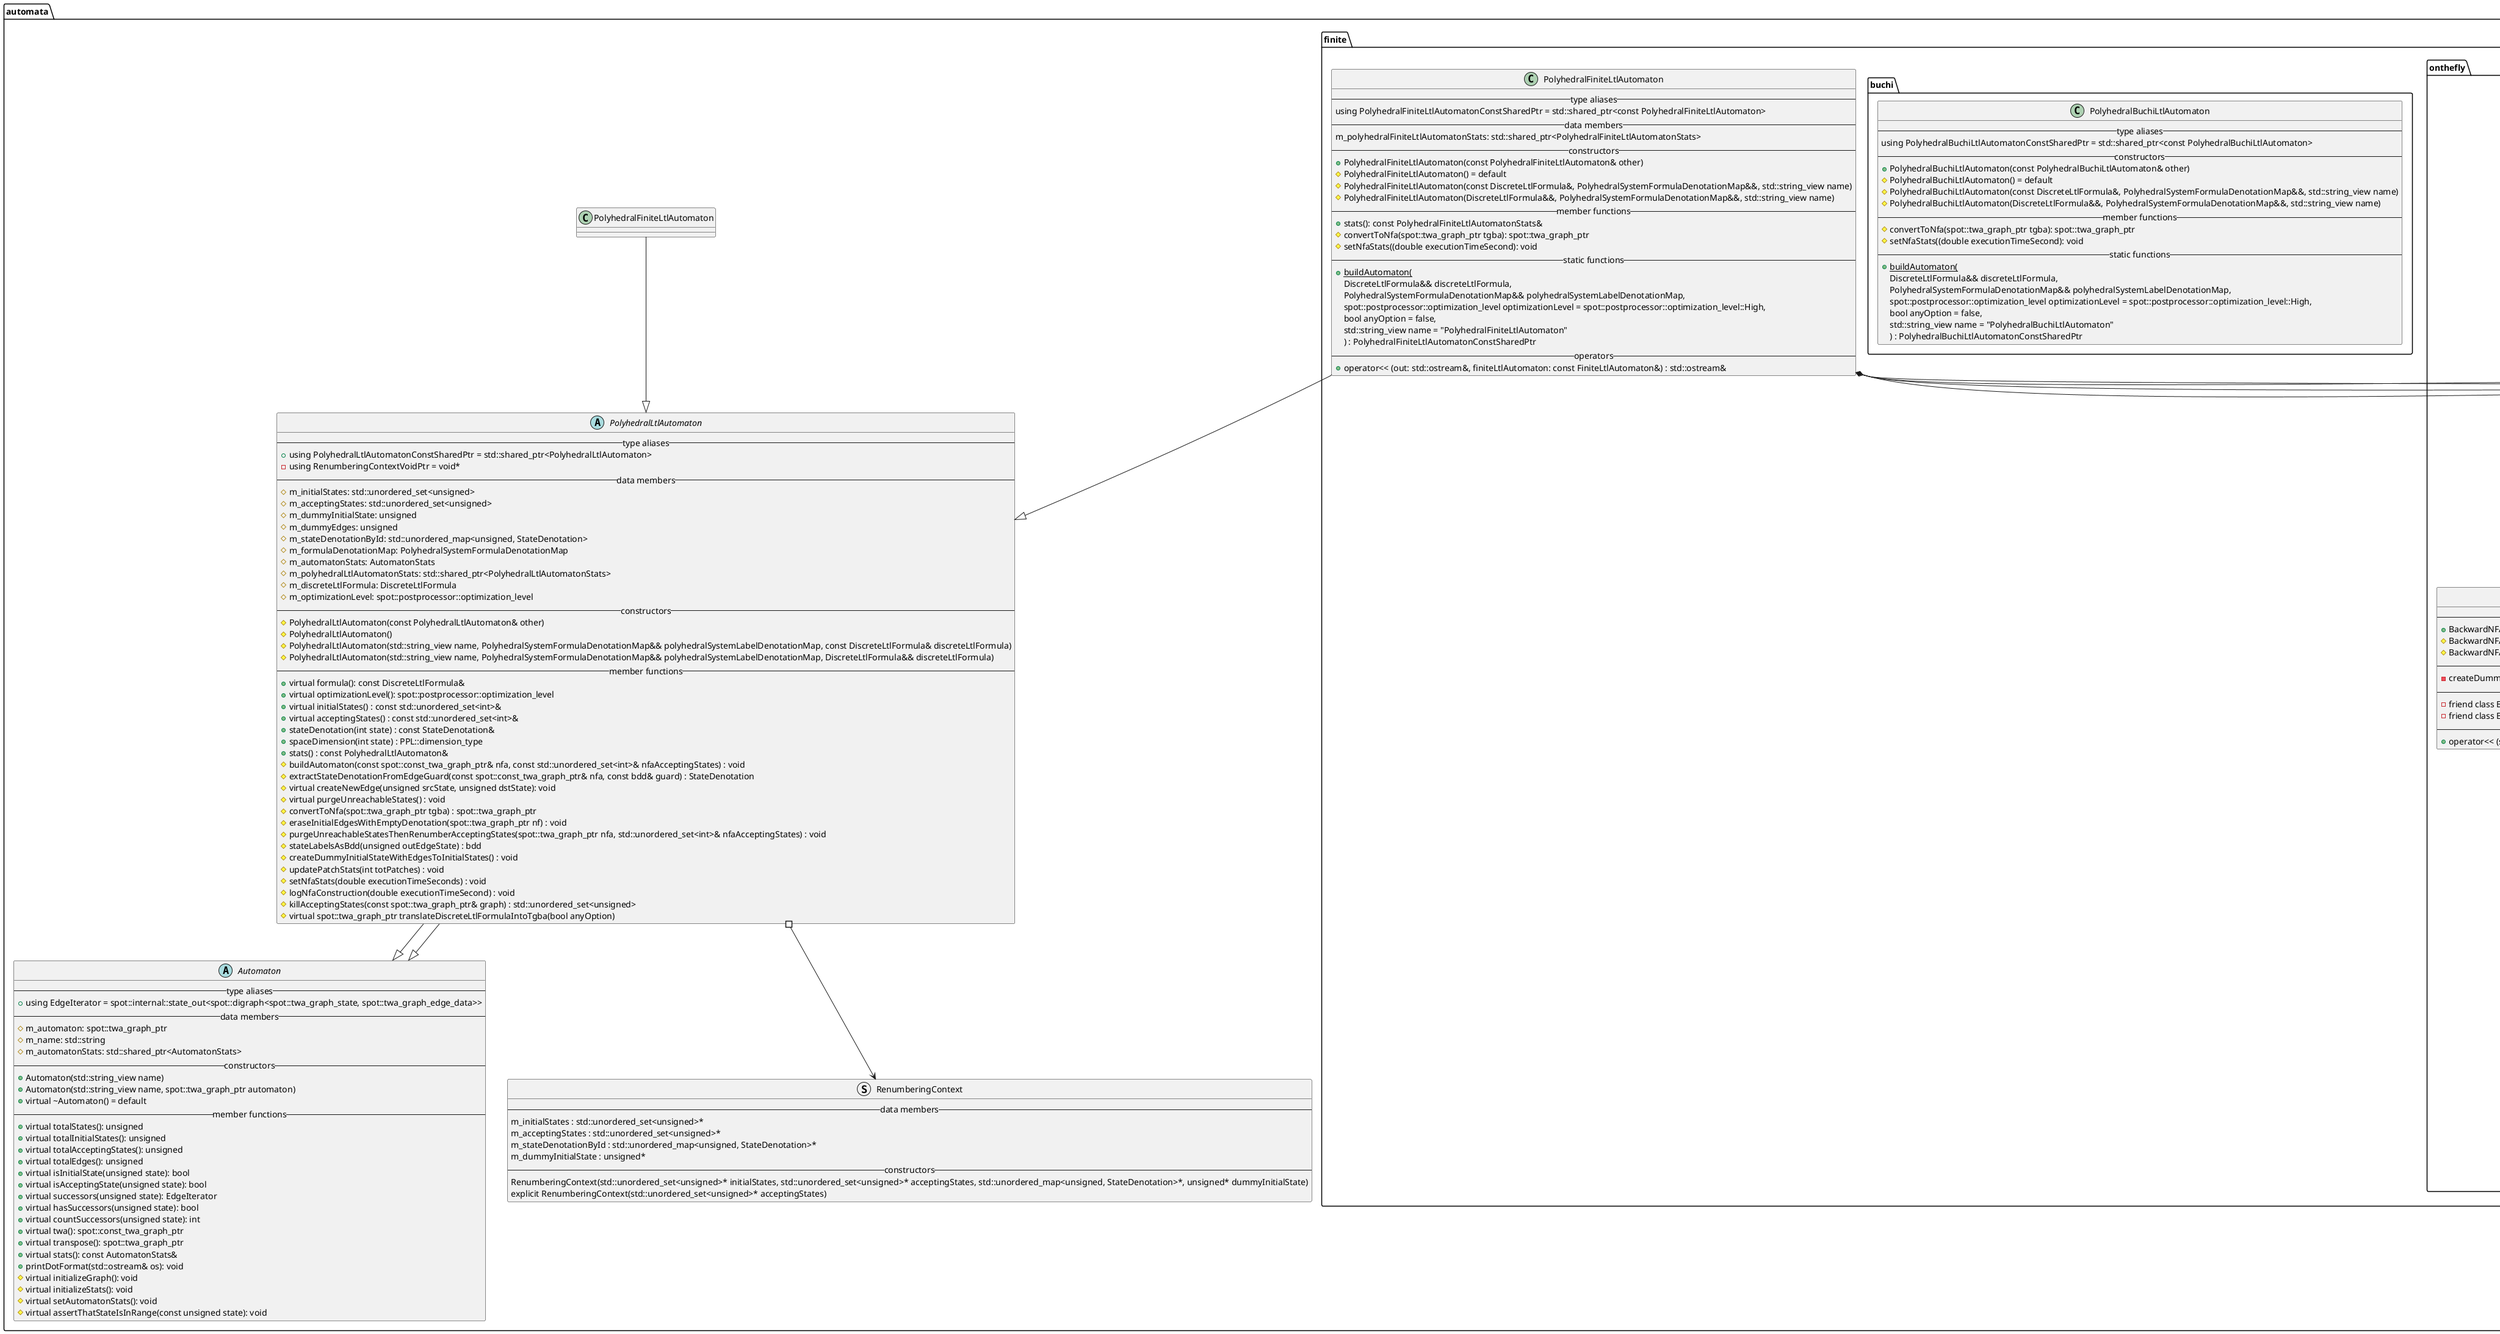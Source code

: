 @startuml

package automata {
    class twa_graph_ptr << spot >> {}
    class formula << spot >> {}

    abstract Automaton {
        --type aliases--
        +using EdgeIterator = spot::internal::state_out<spot::digraph<spot::twa_graph_state, spot::twa_graph_edge_data>>
        --data members--
        #m_automaton: spot::twa_graph_ptr
        #m_name: std::string
        #m_automatonStats: std::shared_ptr<AutomatonStats>
        --constructors--
        +Automaton(std::string_view name)
        +Automaton(std::string_view name, spot::twa_graph_ptr automaton)
        +virtual ~Automaton() = default
        --member functions--
        +virtual totalStates(): unsigned
        +virtual totalInitialStates(): unsigned
        +virtual totalAcceptingStates(): unsigned
        +virtual totalEdges(): unsigned
        +virtual isInitialState(unsigned state): bool
        +virtual isAcceptingState(unsigned state): bool
        +virtual successors(unsigned state): EdgeIterator
        +virtual hasSuccessors(unsigned state): bool
        +virtual countSuccessors(unsigned state): int
        +virtual twa(): spot::const_twa_graph_ptr
        +virtual transpose(): spot::twa_graph_ptr
        +virtual stats(): const AutomatonStats&
        +printDotFormat(std::ostream& os): void
        #virtual initializeGraph(): void
        #virtual initializeStats(): void
        #virtual setAutomatonStats(): void
        #virtual assertThatStateIsInRange(const unsigned state): void
    }

    abstract PolyhedralLtlAutomaton
    {
        --type aliases--
        +using PolyhedralLtlAutomatonConstSharedPtr = std::shared_ptr<PolyhedralLtlAutomaton>
        -using RenumberingContextVoidPtr = void*
        --data members--
        #m_initialStates: std::unordered_set<unsigned>
        #m_acceptingStates: std::unordered_set<unsigned>
        #m_dummyInitialState: unsigned
        #m_dummyEdges: unsigned
        #m_stateDenotationById: std::unordered_map<unsigned, StateDenotation>
        #m_formulaDenotationMap: PolyhedralSystemFormulaDenotationMap
        #m_automatonStats: AutomatonStats
        #m_polyhedralLtlAutomatonStats: std::shared_ptr<PolyhedralLtlAutomatonStats>
        #m_discreteLtlFormula: DiscreteLtlFormula
        #m_optimizationLevel: spot::postprocessor::optimization_level
        --constructors--
        #PolyhedralLtlAutomaton(const PolyhedralLtlAutomaton& other)
        #PolyhedralLtlAutomaton()
        #PolyhedralLtlAutomaton(std::string_view name, PolyhedralSystemFormulaDenotationMap&& polyhedralSystemLabelDenotationMap, const DiscreteLtlFormula& discreteLtlFormula)
        #PolyhedralLtlAutomaton(std::string_view name, PolyhedralSystemFormulaDenotationMap&& polyhedralSystemLabelDenotationMap, DiscreteLtlFormula&& discreteLtlFormula)
        --member functions--
        +virtual formula(): const DiscreteLtlFormula&
        +virtual optimizationLevel(): spot::postprocessor::optimization_level
        +virtual initialStates() : const std::unordered_set<int>&
        +virtual acceptingStates() : const std::unordered_set<int>&
        +stateDenotation(int state) : const StateDenotation&
        +spaceDimension(int state) : PPL::dimension_type
        +stats() : const PolyhedralLtlAutomaton&
        #buildAutomaton(const spot::const_twa_graph_ptr& nfa, const std::unordered_set<int>& nfaAcceptingStates) : void
        #extractStateDenotationFromEdgeGuard(const spot::const_twa_graph_ptr& nfa, const bdd& guard) : StateDenotation
        #virtual createNewEdge(unsigned srcState, unsigned dstState): void
        #virtual purgeUnreachableStates() : void
        #convertToNfa(spot::twa_graph_ptr tgba) : spot::twa_graph_ptr
        #eraseInitialEdgesWithEmptyDenotation(spot::twa_graph_ptr nf) : void
        #purgeUnreachableStatesThenRenumberAcceptingStates(spot::twa_graph_ptr nfa, std::unordered_set<int>& nfaAcceptingStates) : void
        #stateLabelsAsBdd(unsigned outEdgeState) : bdd
        #createDummyInitialStateWithEdgesToInitialStates() : void
        #updatePatchStats(int totPatches) : void
        #setNfaStats(double executionTimeSeconds) : void
        #logNfaConstruction(double executionTimeSecond) : void
        #killAcceptingStates(const spot::twa_graph_ptr& graph) : std::unordered_set<unsigned>
        #virtual spot::twa_graph_ptr translateDiscreteLtlFormulaIntoTgba(bool anyOption)
    }

    PolyhedralLtlAutomaton --|> Automaton
    PolyhedralFiniteLtlAutomaton --|> PolyhedralLtlAutomaton

    class PolyhedralSystemFormulaDenotationMap
    {
        --type aliases--
        -using FormulaToString = std::string;
        -using FormulaId = size_t;
        --data members--
        -m_polyhedralSystem : PolyhedralSystemConstSharedPtr
        -m_powersetByFormula : std::unordered_map<FormulaId, std::tuple<PowersetConstSharedPtr, FormulaToString>>
        --constructors--
        +PolyhedralSystemFormulaDenotationMap(PolyhedralSystemConstSharedPtr polyhedralSystem)
        +PolyhedralSystemFormulaDenotationMap(PolyhedralSystemFormulaDenotationMap&& other)
        +PolyhedralSystemFormulaDenotationMap(const PolyhedralSystemFormulaDenotationMap& other) = default
        -PolyhedralSystemFormulaDenotationMap() = default
        --member functions--
        +getPolyhedralSystem() : const PolyhedralSystem&
        +getOrComputeDenotation(const spot::formula& formula) : PowersetConstSharedPtr
        +containsDenotation(const spot::formula& formula) : bool
        -computeFormulaDenotation(const spot::formula& formula) : PowersetConstSharedPtr
        -getAtomInterpretation(const spot::formula& formula) : const AtomInterpretation*
        -void saveFormulaDenotation(const spot::formula& formula, PowersetConstSharedPtr denotation) : void
        --friends--
        friend class PolyhedralLtlAutomaton
        --operators--
        +operator<< (std::ostream& out, PolyhedralSystemFormulaDenotationMap& polyhedralSystemFormulaDenotationMap) : std::ostream&
    }

    class StateDenotation
    {
        --data members--
        -m_formula : spot::formula
        -m_denotation : PowersetConstSharedPtr
        -m_isSing : bool
        --constructors--
        +StateDenotation(spot::formula&& formula, PowersetConstSharedPtr denotation, const bool isSing = false)
        +StateDenotation(StateDenotation&& other)
        +StateDenotation(const StateDenotation& other)
        --member functions--
        +formula() : const spot::formula&
        +labels() : const spot::atomic_prop_set&
        +denotation() : PowersetConstSharedPtr
        +totalPatches() : int
        +isSingular() : bool
        +isUniverse() : bool
        +isEmpty() : bool
        +toString(const PolyhedralSystemSymbolTable& symbolTable) : std::string
        +print(std::ostream& ostream, const PolyhedralSystemSymbolTable& symbolTable) : void
    }

    struct RenumberingContext
    {
        --data members--
        m_initialStates : std::unordered_set<unsigned>*
        m_acceptingStates : std::unordered_set<unsigned>*
        m_stateDenotationById : std::unordered_map<unsigned, StateDenotation>*
        m_dummyInitialState : unsigned*
        --constructors--
        RenumberingContext(std::unordered_set<unsigned>* initialStates, std::unordered_set<unsigned>* acceptingStates, std::unordered_map<unsigned, StateDenotation>*, unsigned* dummyInitialState)
        explicit RenumberingContext(std::unordered_set<unsigned>* acceptingStates)
    }

    package finite
    {
        class PolyhedralFiniteLtlAutomaton
        {
            --type aliases--
            using PolyhedralFiniteLtlAutomatonConstSharedPtr = std::shared_ptr<const PolyhedralFiniteLtlAutomaton>
            --data members--
            m_polyhedralFiniteLtlAutomatonStats: std::shared_ptr<PolyhedralFiniteLtlAutomatonStats>
            -- constructors --
            +PolyhedralFiniteLtlAutomaton(const PolyhedralFiniteLtlAutomaton& other)
            #PolyhedralFiniteLtlAutomaton() = default
            #PolyhedralFiniteLtlAutomaton(const DiscreteLtlFormula&, PolyhedralSystemFormulaDenotationMap&&, std::string_view name)
            #PolyhedralFiniteLtlAutomaton(DiscreteLtlFormula&&, PolyhedralSystemFormulaDenotationMap&&, std::string_view name)
            --member functions--
            +stats(): const PolyhedralFiniteLtlAutomatonStats&
            #convertToNfa(spot::twa_graph_ptr tgba): spot::twa_graph_ptr
            #setNfaStats((double executionTimeSecond): void
            -- static functions --
            {static} +buildAutomaton(
                 DiscreteLtlFormula&& discreteLtlFormula,
                 PolyhedralSystemFormulaDenotationMap&& polyhedralSystemLabelDenotationMap,
                 spot::postprocessor::optimization_level optimizationLevel = spot::postprocessor::optimization_level::High,
                 bool anyOption = false,
                 std::string_view name = "PolyhedralFiniteLtlAutomaton"
            ) : PolyhedralFiniteLtlAutomatonConstSharedPtr
            -- operators --
            +operator<< (out: std::ostream&, finiteLtlAutomaton: const FiniteLtlAutomaton&) : std::ostream&
        }

        package onthefly {
            class BackwardNFA
            {
                --constructors--
                +BackwardNFA(const BackwardNFA& other);
                #BackwardNFA(const DiscreteLtlFormula& discreteLtlFormula, PolyhedralSystemFormulaDenotationMap&& polyhedralSystemLabelDenotationMap, std::string_view name)
                #BackwardNFA(DiscreteLtlFormula&& discreteLtlFormula, PolyhedralSystemFormulaDenotationMap&& polyhedralSystemFormulaDenotationMap, std::string_view name)
                --member functions--
                -createDummyInitialStateWithEdgesToReachableAcceptingStates() : void
                --friends--
                -friend class BackwardNFADepthFirstSearch
                -friend class BackwardNFAPermutator
                --operators--
                +operator<< (std::ostream& out, const BackwardNFA& backwardNfa) : std::ostream&
            }

            class BackwardNFADepthFirstSearch
            {
                --data members--
                -m_backwardNfa : const BackwardNFA*
                --constructors--
                +explicit BackwardNFADepthFirstSearch(const BackwardNFA& backwardNfa)
                --virtual member functions--
                +virtual wantState(unsigned state) const : bool
                +virtual processState(unsigned state) : void
                +virtual processEdge(unsigned src, unsigned dst) : void
                --member functions--
                +run() final: void
                -want_state(const spot::state* state) const final : bool
                -process_state(const spot::state* s, int n, spot::twa_succ_iterator* si) final : void
                -process_link(
                    const spot::state* in_s,
                    int in,
                    const spot::state* out_s,
                    int out,
                    const spot::twa_succ_iterator* si
                ) final : void
                -push(const spot::state* s, int sn) final : void
                -pop() final : void
            }

            class twa_reachable_iterator_depth_first << spot >>
            {
              --data members--
              #const_twa_ptr aut_
              #state_map<int> seen
              #std::deque<stack_item> todo
              --constructors--
              +twa_reachable_iterator_depth_first(const const_twa_ptr& a)
              --virtual destructors--
              +virtual ~twa_reachable_iterator_depth_first()
              --virtual member functions--
              +virtual run() : void
              +virtual want_state(const state* s) : bool
              +virtual start() : void
              +virtual end() : void
              +virtual process_state(const state* s, int n, twa_succ_iterator* si) : void
              +virtual process_link(
                const state* in_s, int in,
                const state* out_s, int out,
                const twa_succ_iterator* si
              ) : void
              #virtual push(const state* s, int sn) : void
              #virtual pop() : void
            }

            struct stack_item << spot >>
            {
              --data members--
              src : const state*
              src_n : int
              it : twa_succ_iterator*
            }

            class BackwardNFAPermutator
            {
                --data members--
                -m_backwardNfa : const BackwardNFA&
                --constructors--
                +explicit BackwardNFAPermutator(const BackwardNFA& backwardNfa)
                --member functions--
                +generatePermutations(const std::unordered_set<int>& states) const : PermutedBackwardNFAIterator
                +swapStates(const std::unordered_map<int, int>& swapStateMap) const : std::unique_ptr<BackwardNFA>
                -swapStates(const std::unordered_map<int, int>& swapStateMap, bool checkSwap) const : std::unique_ptr<BackwardNFA>
                -checkSwapStateMapValidity(const std::unordered_map<int, int>& swapStateMap) const : void
                -checkStates(const std::unordered_set<int>& states) const : void
                --static functions--
                -{static} replacingState(int state, const std::unordered_map<int, int>& swapStateMap, const std::unordered_map<int, int>& inverseSwapStateMap) : int
                -{static} invertSwapStateMap(const std::unordered_map<int, int>& swapStateMap) : std::unordered_map<int, int>
            }

            class PermutedBackwardNFAIterator
            {
                --public types--
                +value_type : BackwardNFA
                +pointer : BackwardNFA*
                +reference : value_type&
                +iterator_category : std::bidirectional_iterator_tag
                +difference_type : std::ptrdiff_t
                --constructors--
                +PermutedBackwardNFAIterator(const PermutedBackwardNFAIterator& other)
                -explicit PermutedBackwardNFAIterator(const BackwardNFAPermutator& backwardNfaPermutator, std::vector<int> states)
                --data members--
                -m_backwardNfaPermutator : const BackwardNFAPermutator&
                -m_permutedStates : std::vector<int>
                -m_originalStates : std::vector<int>
                -m_permutedBackwardNfa : std::unique_ptr<BackwardNFA>
                -m_permutationMap : std::unordered_map<int, int>
                -m_totalPermutations : int
                -m_end : std::unique_ptr<PermutedBackwardNFAIterator>
                -m_isEnd : bool
                --operators--
                +operator* () const : const BackwardNFA&
                +operator++ () : PermutedBackwardNFAIterator&
                +operator++ (int) : PermutedBackwardNFAIterator
                +operator-- () : PermutedBackwardNFAIterator&
                +operator-- (int) : PermutedBackwardNFAIterator
                +operator== (const PermutedBackwardNFAIterator& other) const : bool
                +operator!= (const PermutedBackwardNFAIterator& other) const : bool
                +begin() const : PermutedBackwardNFAIterator
                +end() const : PermutedBackwardNFAIterator
                --member functions--
                +totalPermutations() const : int
                +permutationMap() : const std::unordered_map<int, int>&
                -nextPermutedBackwardNfa() : void
                -prevPermutedBackwardNfa() : void
                -createPermutationMap() const : std::unordered_map<int, int>
                -PermutedBackwardNFAIterator& operator= (const PermutedBackwardNFAIterator& other)
                --static functions--
                {static} factorial(int n): long
                --friends--
                -friend class BackwardNFAPermutator
            }

            BackwardNFA --|> PolyhedralFiniteLtlAutomaton
            BackwardNFAPermutator "1" *-- "1" PermutedBackwardNFAIterator
            BackwardNFAPermutator *--> "1" BackwardNFA
            twa_reachable_iterator_depth_first #--> "*" stack_item
            BackwardNFADepthFirstSearch --|> twa_reachable_iterator_depth_first
        }

        package buchi {
            class PolyhedralBuchiLtlAutomaton
            {
                --type aliases--
                using PolyhedralBuchiLtlAutomatonConstSharedPtr = std::shared_ptr<const PolyhedralBuchiLtlAutomaton>
                -- constructors --
                +PolyhedralBuchiLtlAutomaton(const PolyhedralBuchiLtlAutomaton& other)
                #PolyhedralBuchiLtlAutomaton() = default
                #PolyhedralBuchiLtlAutomaton(const DiscreteLtlFormula&, PolyhedralSystemFormulaDenotationMap&&, std::string_view name)
                #PolyhedralBuchiLtlAutomaton(DiscreteLtlFormula&&, PolyhedralSystemFormulaDenotationMap&&, std::string_view name)
                --member functions--
                #convertToNfa(spot::twa_graph_ptr tgba): spot::twa_graph_ptr
                #setNfaStats((double executionTimeSecond): void
                -- static functions --
                {static} +buildAutomaton(
                     DiscreteLtlFormula&& discreteLtlFormula,
                     PolyhedralSystemFormulaDenotationMap&& polyhedralSystemLabelDenotationMap,
                     spot::postprocessor::optimization_level optimizationLevel = spot::postprocessor::optimization_level::High,
                     bool anyOption = false,
                     std::string_view name = "PolyhedralBuchiLtlAutomaton"
                ) : PolyhedralBuchiLtlAutomatonConstSharedPtr
            }
        }

        PolyhedralLtlAutomaton #--> RenumberingContext
        PolyhedralFiniteLtlAutomaton *--> "*" StateDenotation
        PolyhedralFiniteLtlAutomaton --|> PolyhedralLtlAutomaton
        PolyhedralFiniteLtlAutomaton --> "1" PolyhedralSystemFormulaDenotationMap
        PolyhedralFiniteLtlAutomaton --> "1" twa_graph_ptr
        PolyhedralFiniteLtlAutomaton --> "1" formula
        PolyhedralLtlAutomaton --|> Automaton
    }
}
@enduml
